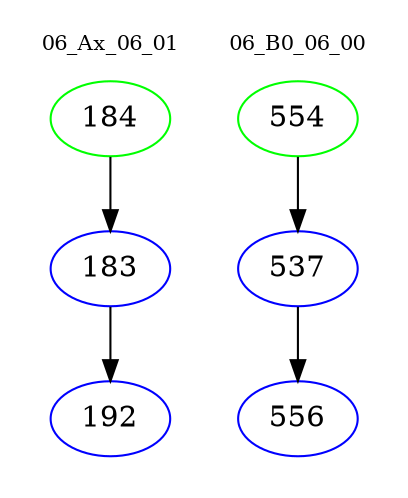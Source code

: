 digraph{
subgraph cluster_0 {
color = white
label = "06_Ax_06_01";
fontsize=10;
T0_184 [label="184", color="green"]
T0_184 -> T0_183 [color="black"]
T0_183 [label="183", color="blue"]
T0_183 -> T0_192 [color="black"]
T0_192 [label="192", color="blue"]
}
subgraph cluster_1 {
color = white
label = "06_B0_06_00";
fontsize=10;
T1_554 [label="554", color="green"]
T1_554 -> T1_537 [color="black"]
T1_537 [label="537", color="blue"]
T1_537 -> T1_556 [color="black"]
T1_556 [label="556", color="blue"]
}
}
